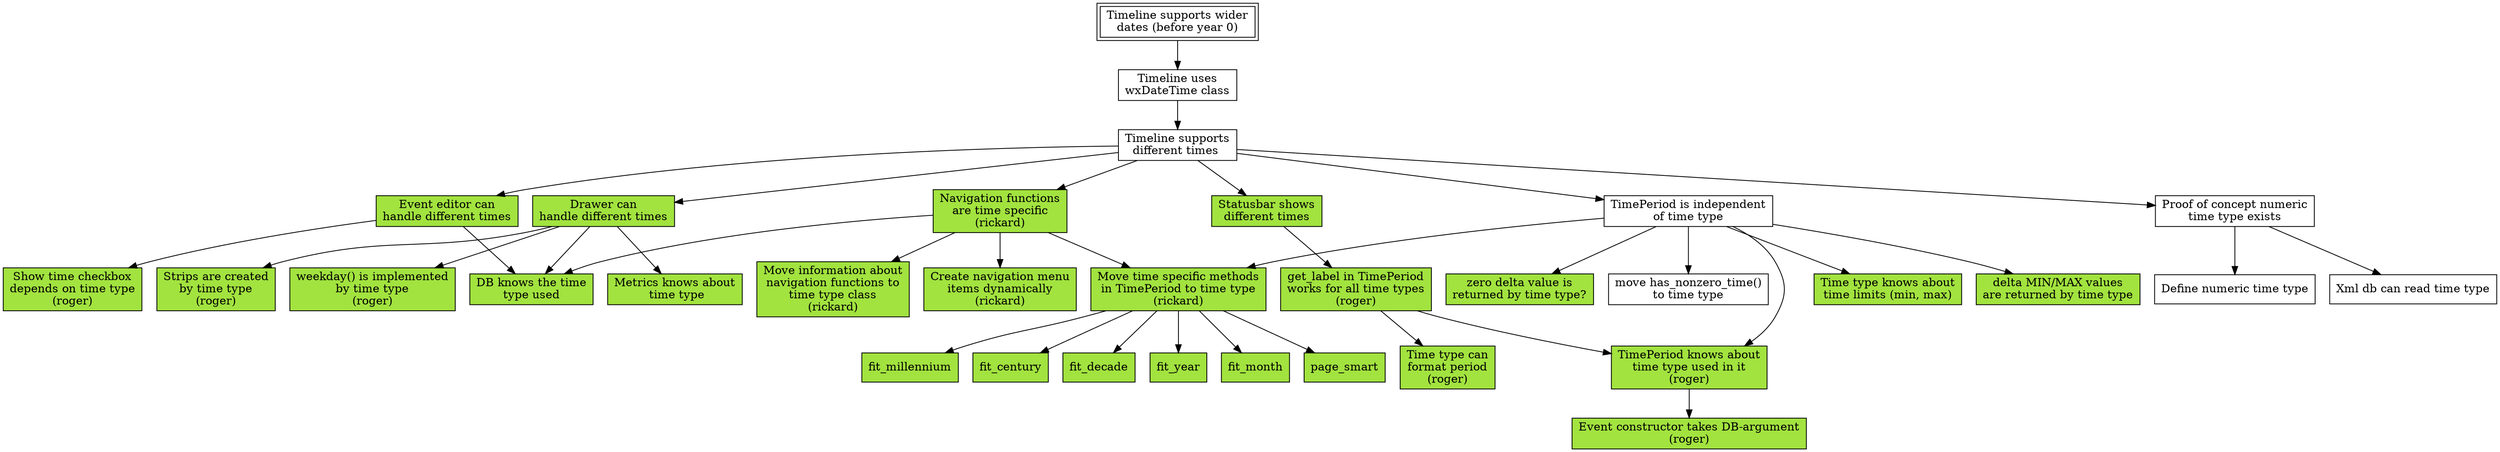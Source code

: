 digraph mikado
{
    node [shape=box];

    wider_dates [label="Timeline supports wider\ndates (before year 0)"];
    wider_dates [peripheries=2];
        wider_dates -> switch_to_wx_time;

    switch_to_wx_time [label="Timeline uses\nwxDateTime class"];
        switch_to_wx_time -> different_time;

    different_time [label="Timeline supports\ndifferent times "];
        different_time -> event_editor;
        different_time -> drawer;
        different_time -> navigation;
        different_time -> status_bar;
        different_time -> time_period_independent;
        different_time -> numeric_time_type;

    numeric_time_type [label="Proof of concept numeric\ntime type exists"];
        numeric_time_type -> define_numeric_time_type;
        numeric_time_type -> db_reads_time_type;

    time_period_independent [label="TimePeriod is independent\nof time type"];
        time_period_independent -> time_period_knows_type;
        time_period_independent -> time_period;
        time_period_independent -> time_limits_in_time_type;
        time_period_independent -> min_max_zoom_delta_in_time_type;
        time_period_independent -> zero_delta_created_by_time_type;
        time_period_independent -> has_nonzero_time_to_time_type

    event_editor [label="Event editor can\nhandle different times"];
    event_editor [style=filled,fillcolor="#A2E33F"];
        event_editor -> show_time;
        event_editor -> db_has_type_info;

    drawer [label="Drawer can\nhandle different times"];
    drawer [style=filled,fillcolor="#A2E33F"];
        drawer -> db_has_type_info;
        drawer -> strips_in_time_type;
	drawer -> weekday_in_time_type;
	drawer -> metrics_knows_about_time_type;
	
    navigation [label="Navigation functions\nare time specific\n(rickard)"];
    navigation [style=filled,fillcolor="#A2E33F"];
        navigation -> db_has_type_info;
        navigation -> move_nav_to_time_type;
        navigation -> create_menu_items_dynamically;
        navigation -> time_period;

    time_period [label="Move time specific methods\nin TimePeriod to time type\n(rickard)"];
    time_period [style=filled,fillcolor="#A2E33F"];
        time_period -> fit_millennium;
        time_period -> fit_century;
        time_period -> fit_decade;
        time_period -> fit_year;
        time_period -> fit_month;
        time_period -> page_smart;

    status_bar [label="Statusbar shows\ndifferent times"];
    status_bar [style=filled,fillcolor="#A2E33F"];
        status_bar -> get_label;
        get_label -> time_period_knows_type;

    get_label [label="get_label in TimePeriod\nworks for all time types\n(roger)"];
    get_label [style=filled,fillcolor="#A2E33F"];
        get_label -> type_format;

    time_period_knows_type [label="TimePeriod knows about\ntime type used in it\n(roger)"];
    time_period_knows_type [style=filled,fillcolor="#A2E33F"];
	time_period_knows_type -> event_constructor;

    // Leaves

    define_numeric_time_type [label="Define numeric time type"];

    db_reads_time_type [label="Xml db can read time type"];

    show_time [label="Show time checkbox\ndepends on time type\n(roger)"];
    show_time [style=filled,fillcolor="#A2E33F"];

    db_has_type_info [label="DB knows the time\ntype used"];
    db_has_type_info [style=filled,fillcolor="#A2E33F"];

    move_nav_to_time_type [label="Move information about\nnavigation functions to\ntime type class\n(rickard)"];
    move_nav_to_time_type [style=filled,fillcolor="#A2E33F"];

    create_menu_items_dynamically [label="Create navigation menu\nitems dynamically\n(rickard)"];
    create_menu_items_dynamically [style=filled,fillcolor="#A2E33F"];

    type_format [label="Time type can\nformat period\n(roger)"];
    type_format [style=filled,fillcolor="#A2E33F"];
    
    event_constructor [label="Event constructor takes DB-argument\n(roger)"];
    event_constructor [style=filled,fillcolor="#A2E33F"];

    strips_in_time_type [label="Strips are created\nby time type\n(roger)"];
    strips_in_time_type [style=filled,fillcolor="#A2E33F"];

    time_limits_in_time_type [label="Time type knows about\ntime limits (min, max)"];
    time_limits_in_time_type [style=filled,fillcolor="#A2E33F"];
    
    weekday_in_time_type [label="weekday() is implemented\nby time type\n(roger)"]
    weekday_in_time_type [style=filled,fillcolor="#A2E33F"];
    fit_millennium [style=filled,fillcolor="#A2E33F"];
    fit_century [style=filled,fillcolor="#A2E33F"];
    fit_decade [style=filled,fillcolor="#A2E33F"];
    fit_year [style=filled,fillcolor="#A2E33F"];
    fit_month [style=filled,fillcolor="#A2E33F"];
    page_smart [style=filled,fillcolor="#A2E33F"];

    min_max_zoom_delta_in_time_type [label="delta MIN/MAX values\nare returned by time type"];
    min_max_zoom_delta_in_time_type [style=filled,fillcolor="#A2E33F"];
    
    zero_delta_created_by_time_type [label="zero delta value is\nreturned by time type?"];
    zero_delta_created_by_time_type [style=filled,fillcolor="#A2E33F"];
    
    metrics_knows_about_time_type [label="Metrics knows about\n time type"];
    metrics_knows_about_time_type [style=filled,fillcolor="#A2E33F"];
    
    has_nonzero_time_to_time_type [label="move has_nonzero_time()\nto time type"];
}
